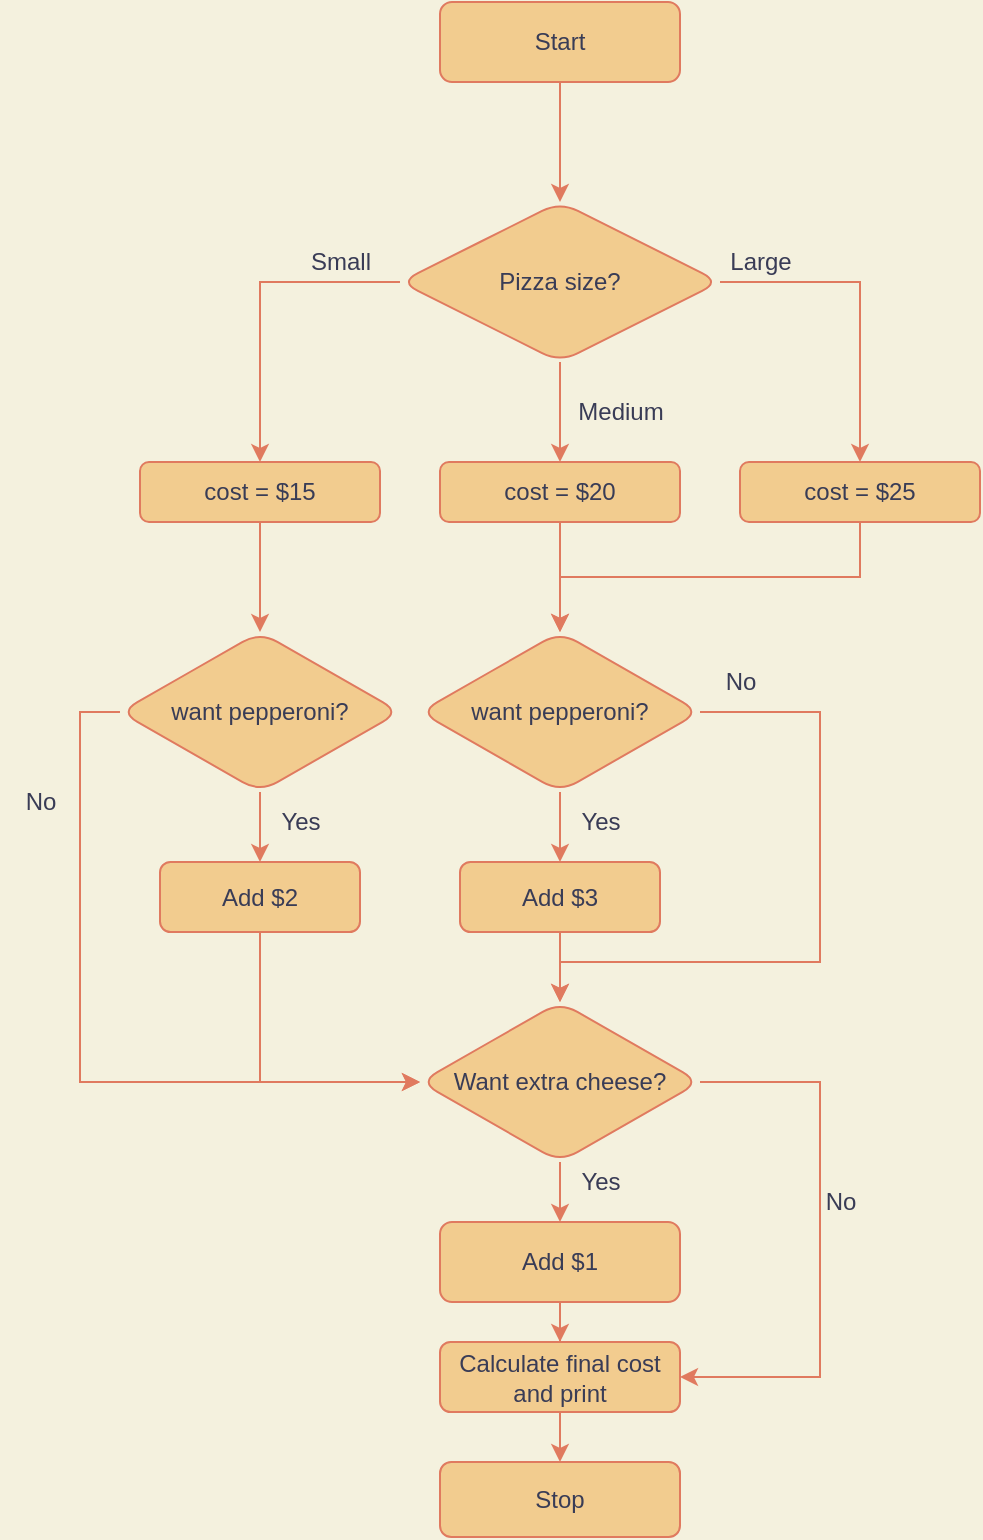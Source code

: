 <mxfile version="20.6.2" type="device"><diagram id="UmTFtJe618_3NHTyU1Cl" name="Page-1"><mxGraphModel dx="1179" dy="695" grid="1" gridSize="10" guides="1" tooltips="1" connect="1" arrows="1" fold="1" page="1" pageScale="1" pageWidth="850" pageHeight="1100" background="#F4F1DE" math="0" shadow="0"><root><mxCell id="0"/><mxCell id="1" parent="0"/><mxCell id="dZRxU6fYxKviS4Xu-2Ek-12" value="" style="edgeStyle=orthogonalEdgeStyle;rounded=0;orthogonalLoop=1;jettySize=auto;html=1;strokeColor=#E07A5F;fontColor=#393C56;fillColor=#F2CC8F;" edge="1" parent="1" source="dZRxU6fYxKviS4Xu-2Ek-4" target="dZRxU6fYxKviS4Xu-2Ek-11"><mxGeometry relative="1" as="geometry"/></mxCell><mxCell id="dZRxU6fYxKviS4Xu-2Ek-4" value="Start" style="rounded=1;whiteSpace=wrap;html=1;strokeColor=#E07A5F;fontColor=#393C56;fillColor=#F2CC8F;" vertex="1" parent="1"><mxGeometry x="370" y="20" width="120" height="40" as="geometry"/></mxCell><mxCell id="dZRxU6fYxKviS4Xu-2Ek-18" value="" style="edgeStyle=orthogonalEdgeStyle;rounded=0;orthogonalLoop=1;jettySize=auto;html=1;strokeColor=#E07A5F;fontColor=#393C56;fillColor=#F2CC8F;" edge="1" parent="1" source="dZRxU6fYxKviS4Xu-2Ek-11" target="dZRxU6fYxKviS4Xu-2Ek-17"><mxGeometry relative="1" as="geometry"/></mxCell><mxCell id="dZRxU6fYxKviS4Xu-2Ek-20" value="" style="edgeStyle=orthogonalEdgeStyle;rounded=0;orthogonalLoop=1;jettySize=auto;html=1;strokeColor=#E07A5F;fontColor=#393C56;fillColor=#F2CC8F;" edge="1" parent="1" source="dZRxU6fYxKviS4Xu-2Ek-11" target="dZRxU6fYxKviS4Xu-2Ek-19"><mxGeometry relative="1" as="geometry"/></mxCell><mxCell id="dZRxU6fYxKviS4Xu-2Ek-25" style="edgeStyle=orthogonalEdgeStyle;rounded=0;orthogonalLoop=1;jettySize=auto;html=1;exitX=1;exitY=0.5;exitDx=0;exitDy=0;entryX=0.5;entryY=0;entryDx=0;entryDy=0;strokeColor=#E07A5F;fontColor=#393C56;fillColor=#F2CC8F;" edge="1" parent="1" source="dZRxU6fYxKviS4Xu-2Ek-11" target="dZRxU6fYxKviS4Xu-2Ek-24"><mxGeometry relative="1" as="geometry"/></mxCell><mxCell id="dZRxU6fYxKviS4Xu-2Ek-11" value="Pizza size?" style="rhombus;whiteSpace=wrap;html=1;fillColor=#F2CC8F;strokeColor=#E07A5F;fontColor=#393C56;rounded=1;" vertex="1" parent="1"><mxGeometry x="350" y="120" width="160" height="80" as="geometry"/></mxCell><mxCell id="dZRxU6fYxKviS4Xu-2Ek-53" value="" style="edgeStyle=orthogonalEdgeStyle;rounded=0;orthogonalLoop=1;jettySize=auto;html=1;strokeColor=#E07A5F;fontColor=#393C56;fillColor=#F2CC8F;" edge="1" parent="1" source="dZRxU6fYxKviS4Xu-2Ek-15" target="dZRxU6fYxKviS4Xu-2Ek-52"><mxGeometry relative="1" as="geometry"/></mxCell><mxCell id="dZRxU6fYxKviS4Xu-2Ek-15" value="Add $1" style="whiteSpace=wrap;html=1;fillColor=#F2CC8F;strokeColor=#E07A5F;fontColor=#393C56;rounded=1;" vertex="1" parent="1"><mxGeometry x="370" y="630" width="120" height="40" as="geometry"/></mxCell><mxCell id="dZRxU6fYxKviS4Xu-2Ek-27" value="" style="edgeStyle=orthogonalEdgeStyle;rounded=0;orthogonalLoop=1;jettySize=auto;html=1;strokeColor=#E07A5F;fontColor=#393C56;fillColor=#F2CC8F;" edge="1" parent="1" source="dZRxU6fYxKviS4Xu-2Ek-17" target="dZRxU6fYxKviS4Xu-2Ek-26"><mxGeometry relative="1" as="geometry"/></mxCell><mxCell id="dZRxU6fYxKviS4Xu-2Ek-17" value="cost = $15" style="whiteSpace=wrap;html=1;fillColor=#F2CC8F;strokeColor=#E07A5F;fontColor=#393C56;rounded=1;" vertex="1" parent="1"><mxGeometry x="220" y="250" width="120" height="30" as="geometry"/></mxCell><mxCell id="dZRxU6fYxKviS4Xu-2Ek-31" style="edgeStyle=orthogonalEdgeStyle;rounded=0;orthogonalLoop=1;jettySize=auto;html=1;exitX=0.5;exitY=1;exitDx=0;exitDy=0;entryX=0.5;entryY=0;entryDx=0;entryDy=0;strokeColor=#E07A5F;fontColor=#393C56;fillColor=#F2CC8F;" edge="1" parent="1" source="dZRxU6fYxKviS4Xu-2Ek-19" target="dZRxU6fYxKviS4Xu-2Ek-28"><mxGeometry relative="1" as="geometry"/></mxCell><mxCell id="dZRxU6fYxKviS4Xu-2Ek-19" value="cost = $20" style="whiteSpace=wrap;html=1;fillColor=#F2CC8F;strokeColor=#E07A5F;fontColor=#393C56;rounded=1;" vertex="1" parent="1"><mxGeometry x="370" y="250" width="120" height="30" as="geometry"/></mxCell><mxCell id="dZRxU6fYxKviS4Xu-2Ek-35" style="edgeStyle=orthogonalEdgeStyle;rounded=0;orthogonalLoop=1;jettySize=auto;html=1;exitX=0.5;exitY=1;exitDx=0;exitDy=0;entryX=0.5;entryY=0;entryDx=0;entryDy=0;strokeColor=#E07A5F;fontColor=#393C56;fillColor=#F2CC8F;" edge="1" parent="1" source="dZRxU6fYxKviS4Xu-2Ek-24" target="dZRxU6fYxKviS4Xu-2Ek-28"><mxGeometry relative="1" as="geometry"/></mxCell><mxCell id="dZRxU6fYxKviS4Xu-2Ek-24" value="cost = $25" style="rounded=1;whiteSpace=wrap;html=1;strokeColor=#E07A5F;fontColor=#393C56;fillColor=#F2CC8F;" vertex="1" parent="1"><mxGeometry x="520" y="250" width="120" height="30" as="geometry"/></mxCell><mxCell id="dZRxU6fYxKviS4Xu-2Ek-34" value="" style="edgeStyle=orthogonalEdgeStyle;rounded=0;orthogonalLoop=1;jettySize=auto;html=1;strokeColor=#E07A5F;fontColor=#393C56;fillColor=#F2CC8F;" edge="1" parent="1" source="dZRxU6fYxKviS4Xu-2Ek-26" target="dZRxU6fYxKviS4Xu-2Ek-33"><mxGeometry relative="1" as="geometry"/></mxCell><mxCell id="dZRxU6fYxKviS4Xu-2Ek-62" style="edgeStyle=orthogonalEdgeStyle;rounded=0;orthogonalLoop=1;jettySize=auto;html=1;exitX=0;exitY=0.5;exitDx=0;exitDy=0;entryX=0;entryY=0.5;entryDx=0;entryDy=0;strokeColor=#E07A5F;fontColor=#393C56;fillColor=#F2CC8F;" edge="1" parent="1" source="dZRxU6fYxKviS4Xu-2Ek-26" target="dZRxU6fYxKviS4Xu-2Ek-48"><mxGeometry relative="1" as="geometry"/></mxCell><mxCell id="dZRxU6fYxKviS4Xu-2Ek-26" value="want pepperoni?" style="rhombus;whiteSpace=wrap;html=1;fillColor=#F2CC8F;strokeColor=#E07A5F;fontColor=#393C56;rounded=1;" vertex="1" parent="1"><mxGeometry x="210" y="335" width="140" height="80" as="geometry"/></mxCell><mxCell id="dZRxU6fYxKviS4Xu-2Ek-37" value="" style="edgeStyle=orthogonalEdgeStyle;rounded=0;orthogonalLoop=1;jettySize=auto;html=1;strokeColor=#E07A5F;fontColor=#393C56;fillColor=#F2CC8F;" edge="1" parent="1" source="dZRxU6fYxKviS4Xu-2Ek-28" target="dZRxU6fYxKviS4Xu-2Ek-36"><mxGeometry relative="1" as="geometry"/></mxCell><mxCell id="dZRxU6fYxKviS4Xu-2Ek-63" style="edgeStyle=orthogonalEdgeStyle;rounded=0;orthogonalLoop=1;jettySize=auto;html=1;exitX=1;exitY=0.5;exitDx=0;exitDy=0;strokeColor=#E07A5F;fontColor=#393C56;fillColor=#F2CC8F;" edge="1" parent="1" source="dZRxU6fYxKviS4Xu-2Ek-28" target="dZRxU6fYxKviS4Xu-2Ek-48"><mxGeometry relative="1" as="geometry"><Array as="points"><mxPoint x="560" y="375"/><mxPoint x="560" y="500"/><mxPoint x="430" y="500"/></Array></mxGeometry></mxCell><mxCell id="dZRxU6fYxKviS4Xu-2Ek-28" value="want pepperoni?" style="rhombus;whiteSpace=wrap;html=1;fillColor=#F2CC8F;strokeColor=#E07A5F;fontColor=#393C56;rounded=1;" vertex="1" parent="1"><mxGeometry x="360" y="335" width="140" height="80" as="geometry"/></mxCell><mxCell id="dZRxU6fYxKviS4Xu-2Ek-50" style="edgeStyle=orthogonalEdgeStyle;rounded=0;orthogonalLoop=1;jettySize=auto;html=1;exitX=0.5;exitY=1;exitDx=0;exitDy=0;entryX=0;entryY=0.5;entryDx=0;entryDy=0;strokeColor=#E07A5F;fontColor=#393C56;fillColor=#F2CC8F;" edge="1" parent="1" source="dZRxU6fYxKviS4Xu-2Ek-33" target="dZRxU6fYxKviS4Xu-2Ek-48"><mxGeometry relative="1" as="geometry"/></mxCell><mxCell id="dZRxU6fYxKviS4Xu-2Ek-33" value="Add $2" style="whiteSpace=wrap;html=1;fillColor=#F2CC8F;strokeColor=#E07A5F;fontColor=#393C56;rounded=1;" vertex="1" parent="1"><mxGeometry x="230" y="450" width="100" height="35" as="geometry"/></mxCell><mxCell id="dZRxU6fYxKviS4Xu-2Ek-49" style="edgeStyle=orthogonalEdgeStyle;rounded=0;orthogonalLoop=1;jettySize=auto;html=1;exitX=0.5;exitY=1;exitDx=0;exitDy=0;entryX=0.5;entryY=0;entryDx=0;entryDy=0;strokeColor=#E07A5F;fontColor=#393C56;fillColor=#F2CC8F;" edge="1" parent="1" source="dZRxU6fYxKviS4Xu-2Ek-36" target="dZRxU6fYxKviS4Xu-2Ek-48"><mxGeometry relative="1" as="geometry"/></mxCell><mxCell id="dZRxU6fYxKviS4Xu-2Ek-36" value="Add $3" style="whiteSpace=wrap;html=1;fillColor=#F2CC8F;strokeColor=#E07A5F;fontColor=#393C56;rounded=1;" vertex="1" parent="1"><mxGeometry x="380" y="450" width="100" height="35" as="geometry"/></mxCell><mxCell id="dZRxU6fYxKviS4Xu-2Ek-51" style="edgeStyle=orthogonalEdgeStyle;rounded=0;orthogonalLoop=1;jettySize=auto;html=1;exitX=0.5;exitY=1;exitDx=0;exitDy=0;strokeColor=#E07A5F;fontColor=#393C56;fillColor=#F2CC8F;" edge="1" parent="1" source="dZRxU6fYxKviS4Xu-2Ek-48" target="dZRxU6fYxKviS4Xu-2Ek-15"><mxGeometry relative="1" as="geometry"/></mxCell><mxCell id="dZRxU6fYxKviS4Xu-2Ek-61" style="edgeStyle=orthogonalEdgeStyle;rounded=0;orthogonalLoop=1;jettySize=auto;html=1;exitX=1;exitY=0.5;exitDx=0;exitDy=0;entryX=1;entryY=0.5;entryDx=0;entryDy=0;strokeColor=#E07A5F;fontColor=#393C56;fillColor=#F2CC8F;" edge="1" parent="1" source="dZRxU6fYxKviS4Xu-2Ek-48" target="dZRxU6fYxKviS4Xu-2Ek-52"><mxGeometry relative="1" as="geometry"><Array as="points"><mxPoint x="560" y="560"/><mxPoint x="560" y="708"/></Array></mxGeometry></mxCell><mxCell id="dZRxU6fYxKviS4Xu-2Ek-48" value="Want extra cheese?" style="rhombus;whiteSpace=wrap;html=1;fillColor=#F2CC8F;strokeColor=#E07A5F;fontColor=#393C56;rounded=1;" vertex="1" parent="1"><mxGeometry x="360" y="520" width="140" height="80" as="geometry"/></mxCell><mxCell id="dZRxU6fYxKviS4Xu-2Ek-55" value="" style="edgeStyle=orthogonalEdgeStyle;rounded=0;orthogonalLoop=1;jettySize=auto;html=1;strokeColor=#E07A5F;fontColor=#393C56;fillColor=#F2CC8F;" edge="1" parent="1" source="dZRxU6fYxKviS4Xu-2Ek-52" target="dZRxU6fYxKviS4Xu-2Ek-54"><mxGeometry relative="1" as="geometry"/></mxCell><mxCell id="dZRxU6fYxKviS4Xu-2Ek-52" value="Calculate final cost and print" style="whiteSpace=wrap;html=1;fillColor=#F2CC8F;strokeColor=#E07A5F;fontColor=#393C56;rounded=1;" vertex="1" parent="1"><mxGeometry x="370" y="690" width="120" height="35" as="geometry"/></mxCell><mxCell id="dZRxU6fYxKviS4Xu-2Ek-54" value="Stop" style="whiteSpace=wrap;html=1;fillColor=#F2CC8F;strokeColor=#E07A5F;fontColor=#393C56;rounded=1;" vertex="1" parent="1"><mxGeometry x="370" y="750" width="120" height="37.5" as="geometry"/></mxCell><mxCell id="dZRxU6fYxKviS4Xu-2Ek-56" value="Small" style="text;html=1;align=center;verticalAlign=middle;resizable=0;points=[];autosize=1;strokeColor=none;fillColor=none;fontColor=#393C56;" vertex="1" parent="1"><mxGeometry x="295" y="135" width="50" height="30" as="geometry"/></mxCell><mxCell id="dZRxU6fYxKviS4Xu-2Ek-57" value="Large" style="text;html=1;align=center;verticalAlign=middle;resizable=0;points=[];autosize=1;strokeColor=none;fillColor=none;fontColor=#393C56;" vertex="1" parent="1"><mxGeometry x="505" y="135" width="50" height="30" as="geometry"/></mxCell><mxCell id="dZRxU6fYxKviS4Xu-2Ek-58" value="Medium" style="text;html=1;align=center;verticalAlign=middle;resizable=0;points=[];autosize=1;strokeColor=none;fillColor=none;fontColor=#393C56;" vertex="1" parent="1"><mxGeometry x="425" y="210" width="70" height="30" as="geometry"/></mxCell><mxCell id="dZRxU6fYxKviS4Xu-2Ek-59" value="Yes" style="text;html=1;align=center;verticalAlign=middle;resizable=0;points=[];autosize=1;strokeColor=none;fillColor=none;fontColor=#393C56;" vertex="1" parent="1"><mxGeometry x="280" y="415" width="40" height="30" as="geometry"/></mxCell><mxCell id="dZRxU6fYxKviS4Xu-2Ek-60" value="Yes" style="text;html=1;align=center;verticalAlign=middle;resizable=0;points=[];autosize=1;strokeColor=none;fillColor=none;fontColor=#393C56;" vertex="1" parent="1"><mxGeometry x="430" y="415" width="40" height="30" as="geometry"/></mxCell><mxCell id="dZRxU6fYxKviS4Xu-2Ek-64" value="No" style="text;html=1;align=center;verticalAlign=middle;resizable=0;points=[];autosize=1;strokeColor=none;fillColor=none;fontColor=#393C56;" vertex="1" parent="1"><mxGeometry x="500" y="345" width="40" height="30" as="geometry"/></mxCell><mxCell id="dZRxU6fYxKviS4Xu-2Ek-65" value="No" style="text;html=1;align=center;verticalAlign=middle;resizable=0;points=[];autosize=1;strokeColor=none;fillColor=none;fontColor=#393C56;" vertex="1" parent="1"><mxGeometry x="150" y="405" width="40" height="30" as="geometry"/></mxCell><mxCell id="dZRxU6fYxKviS4Xu-2Ek-67" value="No" style="text;html=1;align=center;verticalAlign=middle;resizable=0;points=[];autosize=1;strokeColor=none;fillColor=none;fontColor=#393C56;" vertex="1" parent="1"><mxGeometry x="550" y="605" width="40" height="30" as="geometry"/></mxCell><mxCell id="dZRxU6fYxKviS4Xu-2Ek-68" value="Yes" style="text;html=1;align=center;verticalAlign=middle;resizable=0;points=[];autosize=1;strokeColor=none;fillColor=none;fontColor=#393C56;" vertex="1" parent="1"><mxGeometry x="430" y="595" width="40" height="30" as="geometry"/></mxCell></root></mxGraphModel></diagram></mxfile>